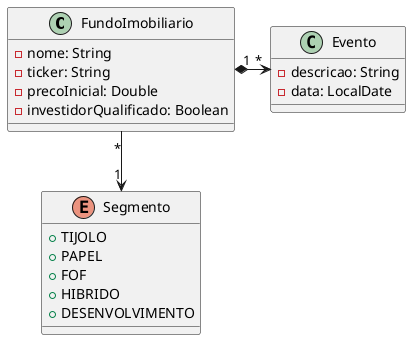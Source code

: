 @startuml uml
class FundoImobiliario {
    - nome: String
    - ticker: String
    - precoInicial: Double
    - investidorQualificado: Boolean
}
enum Segmento {
    + TIJOLO
    + PAPEL
    + FOF
    + HIBRIDO
    + DESENVOLVIMENTO
}
class Evento {
    - descricao: String
    - data: LocalDate
}

FundoImobiliario "*" --> "1" Segmento
FundoImobiliario "1" *-right-> "*" Evento

@enduml